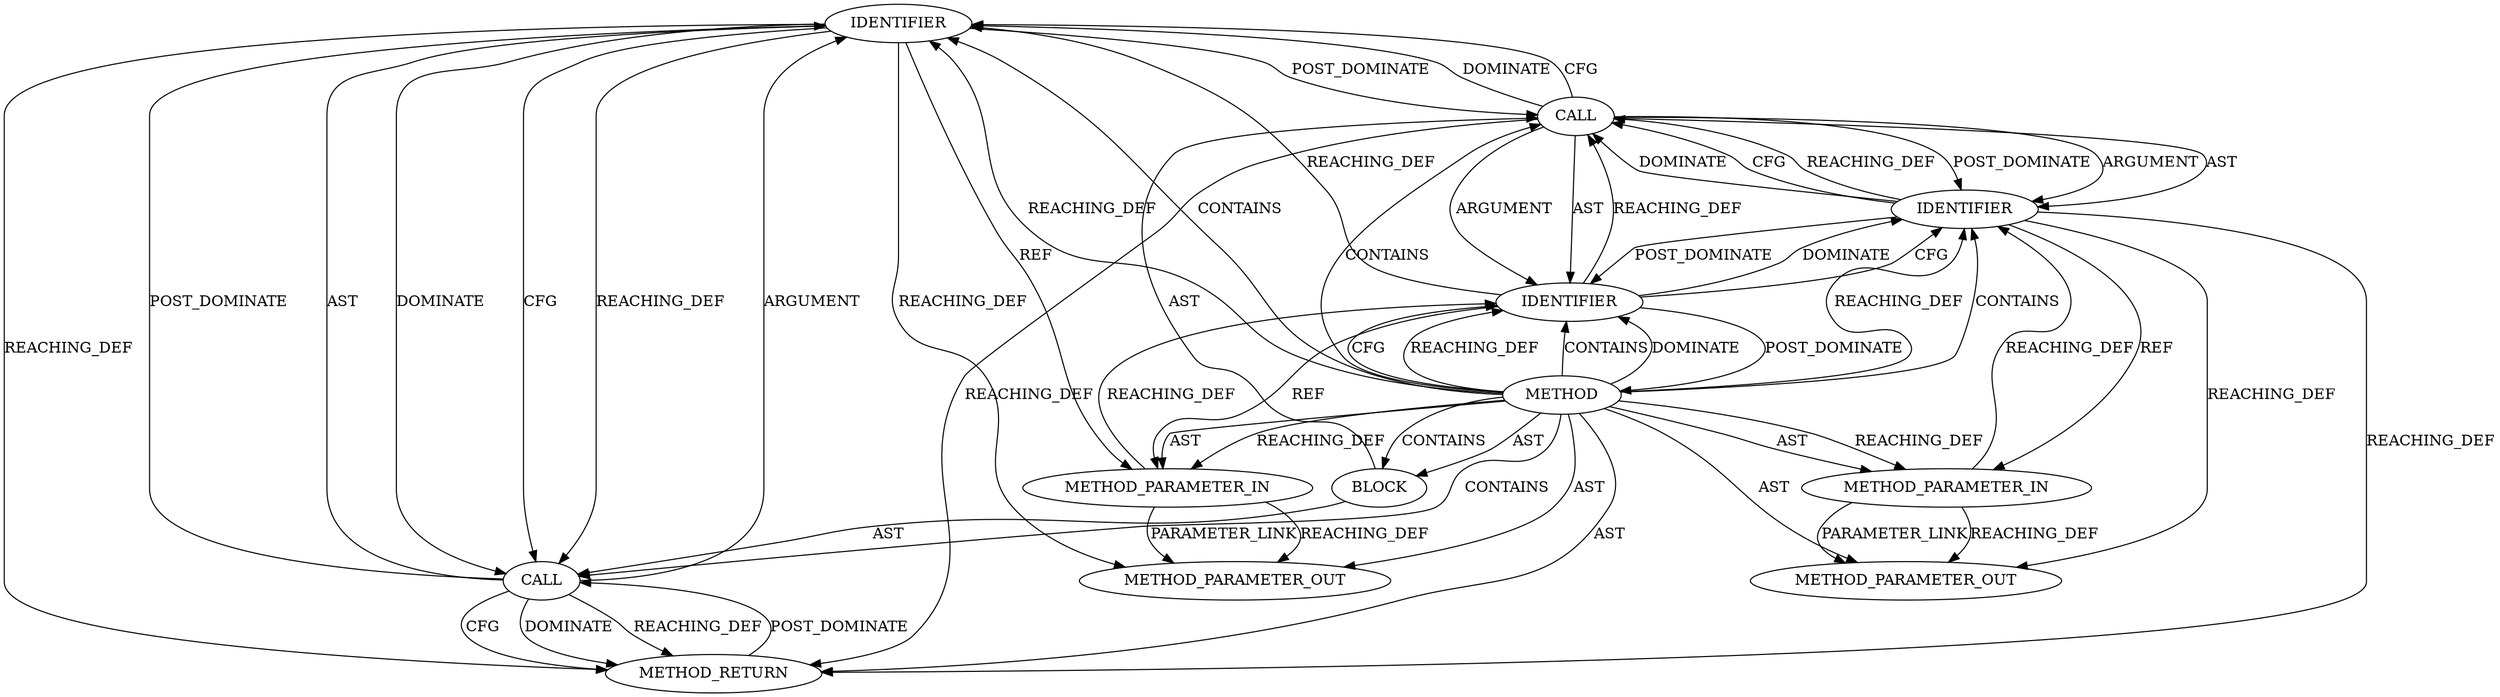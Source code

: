 digraph {
  16112 [label=IDENTIFIER ORDER=1 ARGUMENT_INDEX=1 CODE="sk" COLUMN_NUMBER=15 LINE_NUMBER=1947 TYPE_FULL_NAME="sock*" NAME="sk"]
  16111 [label=CALL ORDER=2 ARGUMENT_INDEX=-1 CODE="release_sock(sk)" COLUMN_NUMBER=2 METHOD_FULL_NAME="release_sock" LINE_NUMBER=1947 TYPE_FULL_NAME="<empty>" DISPATCH_TYPE="STATIC_DISPATCH" SIGNATURE="" NAME="release_sock"]
  16110 [label=IDENTIFIER ORDER=2 ARGUMENT_INDEX=2 CODE="ctx" COLUMN_NUMBER=28 LINE_NUMBER=1946 TYPE_FULL_NAME="tls_sw_context_rx*" NAME="ctx"]
  21679 [label=METHOD_PARAMETER_OUT ORDER=1 CODE="struct sock *sk" IS_VARIADIC=false COLUMN_NUMBER=34 LINE_NUMBER=1944 TYPE_FULL_NAME="sock*" EVALUATION_STRATEGY="BY_VALUE" INDEX=1 NAME="sk"]
  16104 [label=METHOD COLUMN_NUMBER=1 LINE_NUMBER=1944 COLUMN_NUMBER_END=1 IS_EXTERNAL=false SIGNATURE="void tls_rx_reader_unlock (sock*,tls_sw_context_rx*)" NAME="tls_rx_reader_unlock" AST_PARENT_TYPE="TYPE_DECL" AST_PARENT_FULL_NAME="tls_sw.c:<global>" ORDER=45 CODE="static void tls_rx_reader_unlock(struct sock *sk, struct tls_sw_context_rx *ctx)
{
	tls_rx_reader_release(sk, ctx);
	release_sock(sk);
}" FULL_NAME="tls_rx_reader_unlock" LINE_NUMBER_END=1948 FILENAME="tls_sw.c"]
  16107 [label=BLOCK ORDER=3 ARGUMENT_INDEX=-1 CODE="{
	tls_rx_reader_release(sk, ctx);
	release_sock(sk);
}" COLUMN_NUMBER=1 LINE_NUMBER=1945 TYPE_FULL_NAME="void"]
  16106 [label=METHOD_PARAMETER_IN ORDER=2 CODE="struct tls_sw_context_rx *ctx" IS_VARIADIC=false COLUMN_NUMBER=51 LINE_NUMBER=1944 TYPE_FULL_NAME="tls_sw_context_rx*" EVALUATION_STRATEGY="BY_VALUE" INDEX=2 NAME="ctx"]
  16108 [label=CALL ORDER=1 ARGUMENT_INDEX=-1 CODE="tls_rx_reader_release(sk, ctx)" COLUMN_NUMBER=2 METHOD_FULL_NAME="tls_rx_reader_release" LINE_NUMBER=1946 TYPE_FULL_NAME="<empty>" DISPATCH_TYPE="STATIC_DISPATCH" SIGNATURE="" NAME="tls_rx_reader_release"]
  16109 [label=IDENTIFIER ORDER=1 ARGUMENT_INDEX=1 CODE="sk" COLUMN_NUMBER=24 LINE_NUMBER=1946 TYPE_FULL_NAME="sock*" NAME="sk"]
  16113 [label=METHOD_RETURN ORDER=4 CODE="RET" COLUMN_NUMBER=1 LINE_NUMBER=1944 TYPE_FULL_NAME="void" EVALUATION_STRATEGY="BY_VALUE"]
  21680 [label=METHOD_PARAMETER_OUT ORDER=2 CODE="struct tls_sw_context_rx *ctx" IS_VARIADIC=false COLUMN_NUMBER=51 LINE_NUMBER=1944 TYPE_FULL_NAME="tls_sw_context_rx*" EVALUATION_STRATEGY="BY_VALUE" INDEX=2 NAME="ctx"]
  16105 [label=METHOD_PARAMETER_IN ORDER=1 CODE="struct sock *sk" IS_VARIADIC=false COLUMN_NUMBER=34 LINE_NUMBER=1944 TYPE_FULL_NAME="sock*" EVALUATION_STRATEGY="BY_VALUE" INDEX=1 NAME="sk"]
  16104 -> 16112 [label=CONTAINS ]
  16109 -> 16110 [label=DOMINATE ]
  16112 -> 16113 [label=REACHING_DEF VARIABLE="sk"]
  16109 -> 16104 [label=POST_DOMINATE ]
  16106 -> 21680 [label=PARAMETER_LINK ]
  16108 -> 16110 [label=POST_DOMINATE ]
  16109 -> 16112 [label=REACHING_DEF VARIABLE="sk"]
  16104 -> 16113 [label=AST ]
  16110 -> 16108 [label=DOMINATE ]
  16104 -> 21680 [label=AST ]
  16107 -> 16111 [label=AST ]
  16111 -> 16113 [label=CFG ]
  16108 -> 16110 [label=ARGUMENT ]
  16104 -> 16109 [label=CFG ]
  16104 -> 16105 [label=AST ]
  16104 -> 16111 [label=CONTAINS ]
  16108 -> 16113 [label=REACHING_DEF VARIABLE="tls_rx_reader_release(sk, ctx)"]
  16104 -> 16107 [label=AST ]
  16107 -> 16108 [label=AST ]
  16106 -> 21680 [label=REACHING_DEF VARIABLE="ctx"]
  16108 -> 16112 [label=DOMINATE ]
  16105 -> 21679 [label=PARAMETER_LINK ]
  16104 -> 16105 [label=REACHING_DEF VARIABLE=""]
  16104 -> 16110 [label=CONTAINS ]
  16104 -> 21679 [label=AST ]
  16108 -> 16109 [label=ARGUMENT ]
  16105 -> 21679 [label=REACHING_DEF VARIABLE="sk"]
  16109 -> 16110 [label=CFG ]
  16109 -> 16105 [label=REF ]
  16111 -> 16112 [label=ARGUMENT ]
  16106 -> 16110 [label=REACHING_DEF VARIABLE="ctx"]
  16110 -> 16109 [label=POST_DOMINATE ]
  16113 -> 16111 [label=POST_DOMINATE ]
  16104 -> 16109 [label=REACHING_DEF VARIABLE=""]
  16108 -> 16112 [label=CFG ]
  16110 -> 21680 [label=REACHING_DEF VARIABLE="ctx"]
  16104 -> 16107 [label=CONTAINS ]
  16109 -> 16108 [label=REACHING_DEF VARIABLE="sk"]
  16104 -> 16112 [label=REACHING_DEF VARIABLE=""]
  16112 -> 16111 [label=DOMINATE ]
  16104 -> 16106 [label=REACHING_DEF VARIABLE=""]
  16112 -> 16111 [label=CFG ]
  16111 -> 16113 [label=DOMINATE ]
  16110 -> 16108 [label=CFG ]
  16112 -> 16105 [label=REF ]
  16104 -> 16108 [label=CONTAINS ]
  16110 -> 16108 [label=REACHING_DEF VARIABLE="ctx"]
  16110 -> 16113 [label=REACHING_DEF VARIABLE="ctx"]
  16112 -> 16108 [label=POST_DOMINATE ]
  16112 -> 21679 [label=REACHING_DEF VARIABLE="sk"]
  16111 -> 16112 [label=POST_DOMINATE ]
  16108 -> 16109 [label=AST ]
  16110 -> 16106 [label=REF ]
  16111 -> 16112 [label=AST ]
  16111 -> 16113 [label=REACHING_DEF VARIABLE="release_sock(sk)"]
  16104 -> 16109 [label=CONTAINS ]
  16105 -> 16109 [label=REACHING_DEF VARIABLE="sk"]
  16104 -> 16110 [label=REACHING_DEF VARIABLE=""]
  16112 -> 16111 [label=REACHING_DEF VARIABLE="sk"]
  16108 -> 16110 [label=AST ]
  16104 -> 16109 [label=DOMINATE ]
  16104 -> 16106 [label=AST ]
}
